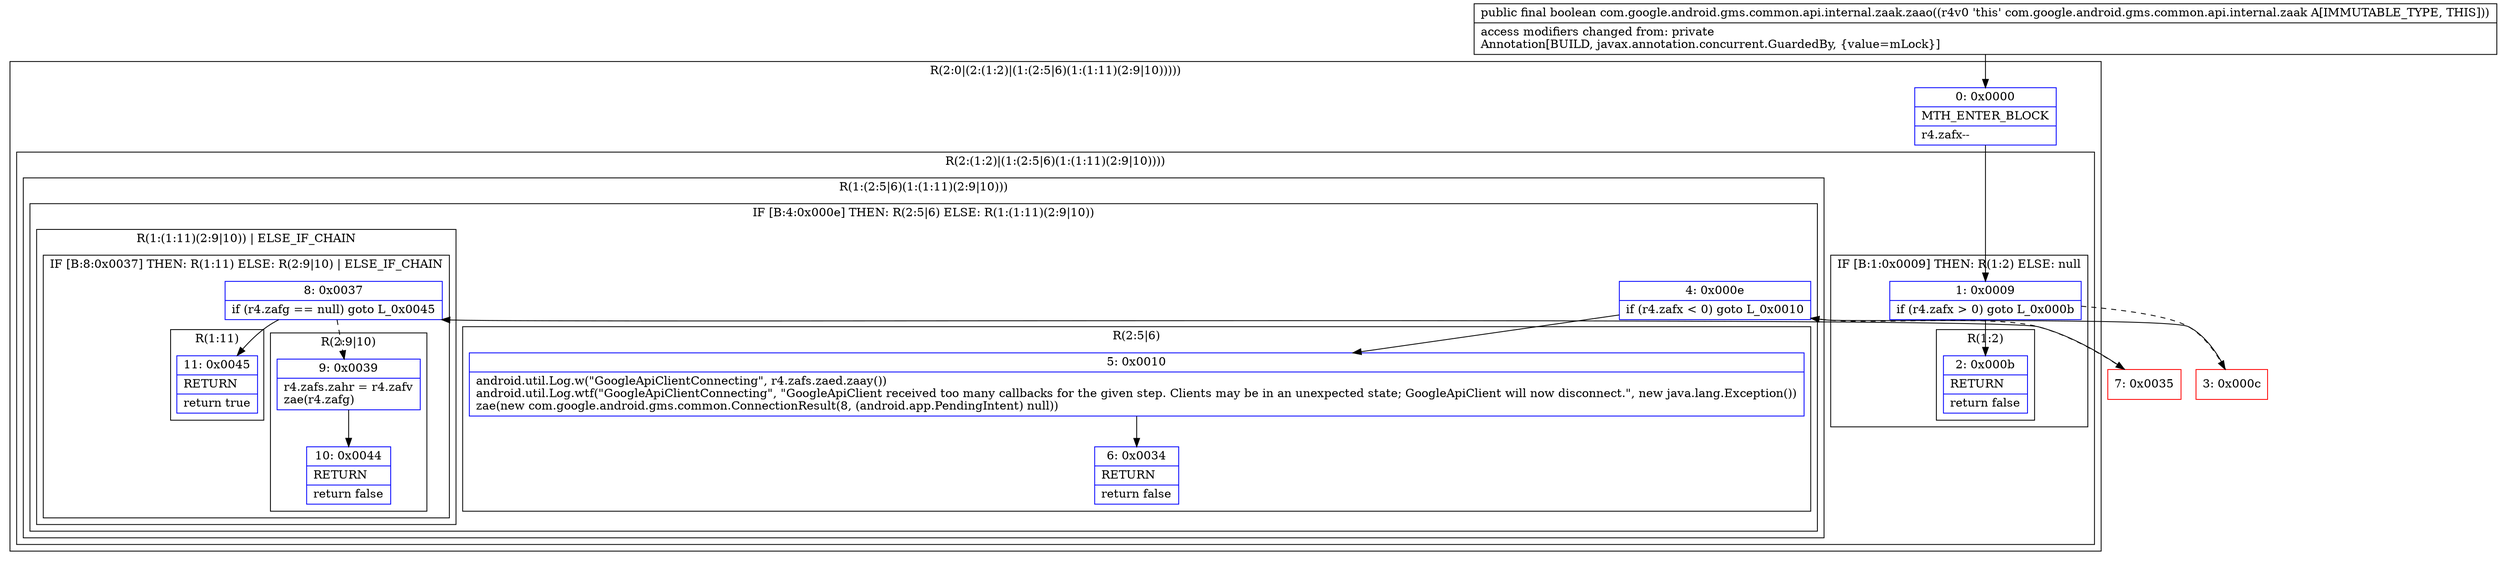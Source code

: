 digraph "CFG forcom.google.android.gms.common.api.internal.zaak.zaao()Z" {
subgraph cluster_Region_761990119 {
label = "R(2:0|(2:(1:2)|(1:(2:5|6)(1:(1:11)(2:9|10)))))";
node [shape=record,color=blue];
Node_0 [shape=record,label="{0\:\ 0x0000|MTH_ENTER_BLOCK\l|r4.zafx\-\-\l}"];
subgraph cluster_Region_1203570159 {
label = "R(2:(1:2)|(1:(2:5|6)(1:(1:11)(2:9|10))))";
node [shape=record,color=blue];
subgraph cluster_IfRegion_1926254762 {
label = "IF [B:1:0x0009] THEN: R(1:2) ELSE: null";
node [shape=record,color=blue];
Node_1 [shape=record,label="{1\:\ 0x0009|if (r4.zafx \> 0) goto L_0x000b\l}"];
subgraph cluster_Region_1124131955 {
label = "R(1:2)";
node [shape=record,color=blue];
Node_2 [shape=record,label="{2\:\ 0x000b|RETURN\l|return false\l}"];
}
}
subgraph cluster_Region_918682567 {
label = "R(1:(2:5|6)(1:(1:11)(2:9|10)))";
node [shape=record,color=blue];
subgraph cluster_IfRegion_427561613 {
label = "IF [B:4:0x000e] THEN: R(2:5|6) ELSE: R(1:(1:11)(2:9|10))";
node [shape=record,color=blue];
Node_4 [shape=record,label="{4\:\ 0x000e|if (r4.zafx \< 0) goto L_0x0010\l}"];
subgraph cluster_Region_1767457800 {
label = "R(2:5|6)";
node [shape=record,color=blue];
Node_5 [shape=record,label="{5\:\ 0x0010|android.util.Log.w(\"GoogleApiClientConnecting\", r4.zafs.zaed.zaay())\landroid.util.Log.wtf(\"GoogleApiClientConnecting\", \"GoogleApiClient received too many callbacks for the given step. Clients may be in an unexpected state; GoogleApiClient will now disconnect.\", new java.lang.Exception())\lzae(new com.google.android.gms.common.ConnectionResult(8, (android.app.PendingIntent) null))\l}"];
Node_6 [shape=record,label="{6\:\ 0x0034|RETURN\l|return false\l}"];
}
subgraph cluster_Region_767432236 {
label = "R(1:(1:11)(2:9|10)) | ELSE_IF_CHAIN\l";
node [shape=record,color=blue];
subgraph cluster_IfRegion_345563039 {
label = "IF [B:8:0x0037] THEN: R(1:11) ELSE: R(2:9|10) | ELSE_IF_CHAIN\l";
node [shape=record,color=blue];
Node_8 [shape=record,label="{8\:\ 0x0037|if (r4.zafg == null) goto L_0x0045\l}"];
subgraph cluster_Region_1837719547 {
label = "R(1:11)";
node [shape=record,color=blue];
Node_11 [shape=record,label="{11\:\ 0x0045|RETURN\l|return true\l}"];
}
subgraph cluster_Region_1314074438 {
label = "R(2:9|10)";
node [shape=record,color=blue];
Node_9 [shape=record,label="{9\:\ 0x0039|r4.zafs.zahr = r4.zafv\lzae(r4.zafg)\l}"];
Node_10 [shape=record,label="{10\:\ 0x0044|RETURN\l|return false\l}"];
}
}
}
}
}
}
}
Node_3 [shape=record,color=red,label="{3\:\ 0x000c}"];
Node_7 [shape=record,color=red,label="{7\:\ 0x0035}"];
MethodNode[shape=record,label="{public final boolean com.google.android.gms.common.api.internal.zaak.zaao((r4v0 'this' com.google.android.gms.common.api.internal.zaak A[IMMUTABLE_TYPE, THIS]))  | access modifiers changed from: private\lAnnotation[BUILD, javax.annotation.concurrent.GuardedBy, \{value=mLock\}]\l}"];
MethodNode -> Node_0;
Node_0 -> Node_1;
Node_1 -> Node_2;
Node_1 -> Node_3[style=dashed];
Node_4 -> Node_5;
Node_4 -> Node_7[style=dashed];
Node_5 -> Node_6;
Node_8 -> Node_9[style=dashed];
Node_8 -> Node_11;
Node_9 -> Node_10;
Node_3 -> Node_4;
Node_7 -> Node_8;
}

